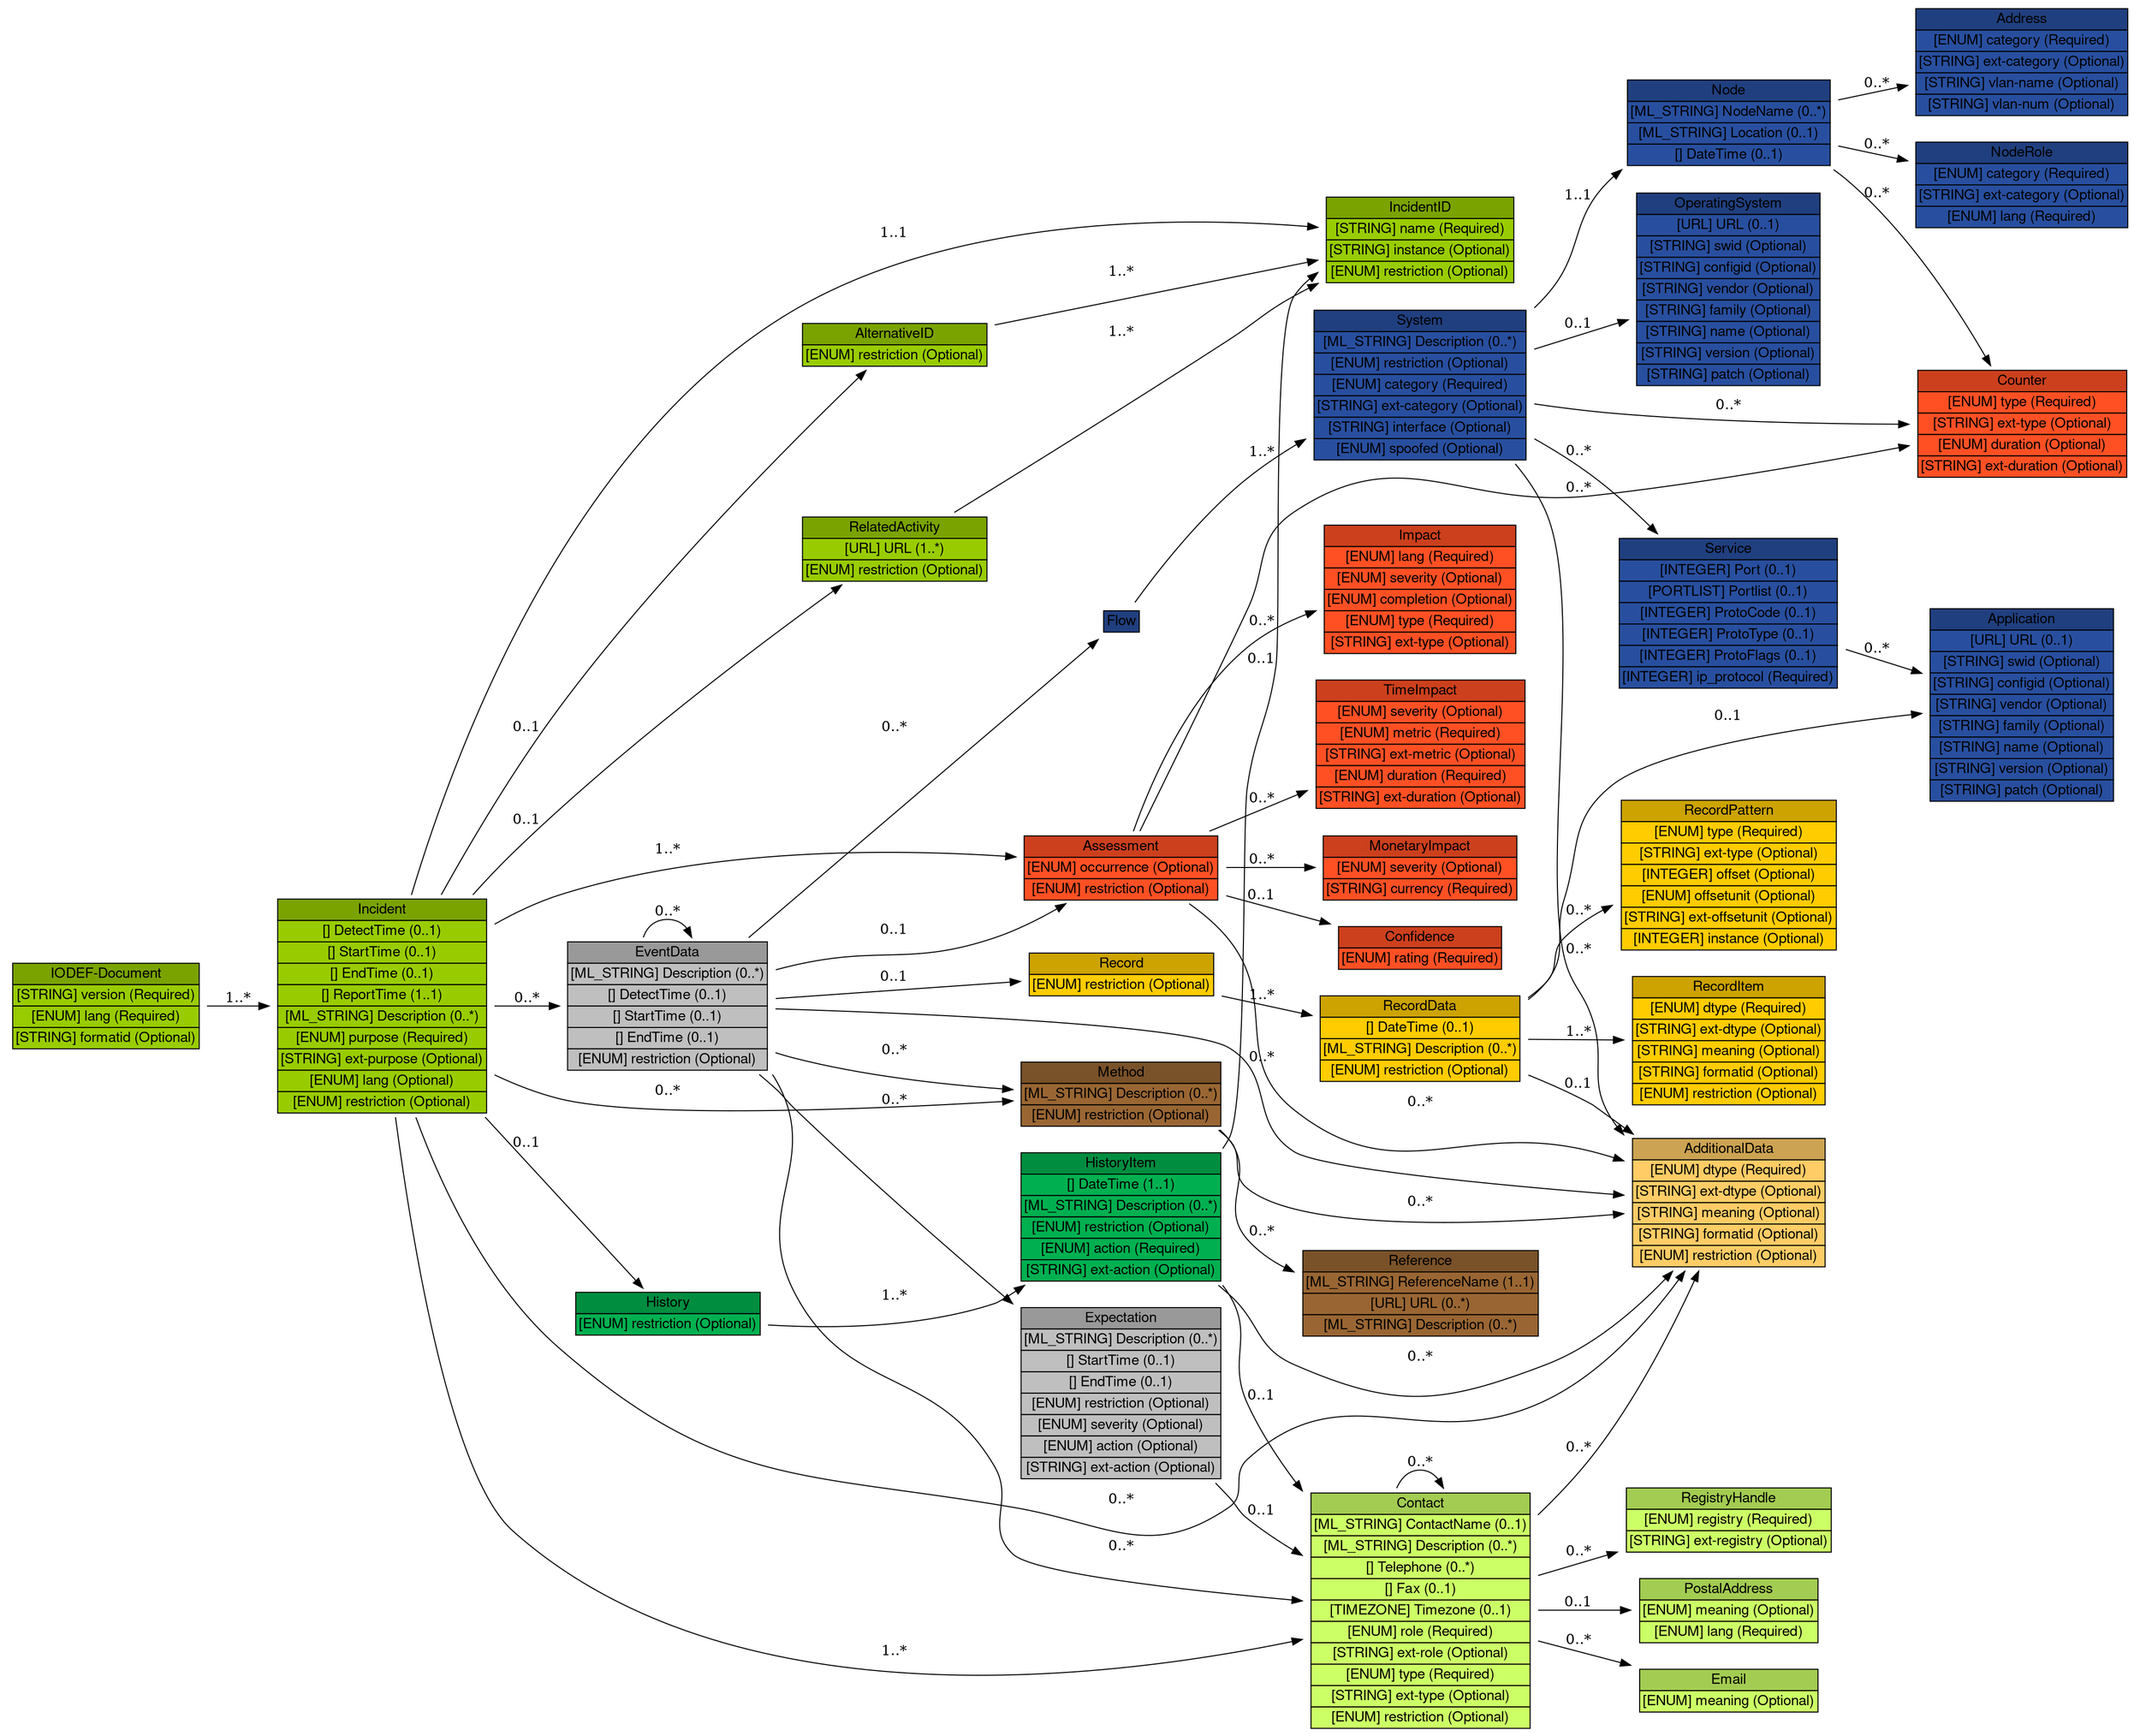 digraph "IODEF-Document" {
	graph [bb="0,0,2065,1690.5",
		rankdir=LR
	];
	node [label="\N"];
	"IODEF-Document"	 [height=1.2778,
		label=<<table BORDER="0" CELLBORDER="1" CELLSPACING="0"> <tr> <td BGCOLOR="#7aa300" HREF="#" TITLE="The IODEF-Document class is the top level class in the IODEF data model. All IODEF documents are an instance of this class. "><FONT FACE="Nimbus Sans L">IODEF-Document</FONT></td> </tr>" %<tr><td BGCOLOR="#99CC00"  HREF="#" TITLE="The IODEF specification version number to which this IODEF document conforms.  The value of this attribute MUST be &quot;1.00&quot;"><FONT FACE="Nimbus Sans L">[STRING] version (Required)</FONT></td></tr>%<tr><td BGCOLOR="#99CC00"  HREF="#" TITLE="A valid language code per RFC 4646 [7] constrained by the definition of &quot;xs:language&quot;.  The interpretation of this code is described in Section 6."><FONT FACE="Nimbus Sans L">[ENUM] lang (Required)</FONT></td></tr>%<tr><td BGCOLOR="#99CC00"  HREF="#" TITLE="A free-form string to convey processing instructions to the recipient of the document.  Its semantics must be negotiated out-of-band."><FONT FACE="Nimbus Sans L">[STRING] formatid (Optional)</FONT></td></tr>%</table>>,
		pos="99,1361.5",
		shape=plaintext,
		width=2.75];
	Incident	 [height=3.0278,
		label=<<table BORDER="0" CELLBORDER="1" CELLSPACING="0"> <tr> <td BGCOLOR="#7aa300" HREF="#" TITLE="Every incident is represented by an instance of the Incident class. This class provides a standardized representation for commonly exchanged incident data. "><FONT FACE="Nimbus Sans L">Incident</FONT></td> </tr>" %<tr><td BGCOLOR="#99CC00"  HREF="#" TITLE="The time the incident was first detected."><FONT FACE="Nimbus Sans L">[] DetectTime (0..1)</FONT></td></tr>%<tr><td BGCOLOR="#99CC00"  HREF="#" TITLE="The time the incident started."><FONT FACE="Nimbus Sans L">[] StartTime (0..1)</FONT></td></tr>%<tr><td BGCOLOR="#99CC00"  HREF="#" TITLE="The time the incident ended."><FONT FACE="Nimbus Sans L">[] EndTime (0..1)</FONT></td></tr>%<tr><td BGCOLOR="#99CC00"  HREF="#" TITLE="The time the incident was reported."><FONT FACE="Nimbus Sans L">[] ReportTime (1..1)</FONT></td></tr>%<tr><td BGCOLOR="#99CC00"  HREF="#" TITLE="A free-form textual description of the incident."><FONT FACE="Nimbus Sans L">[ML_STRING] Description (0..*)</FONT></td></tr>%<tr><td BGCOLOR="#99CC00"  HREF="#" TITLE="The purpose attribute represents the reason why the IODEF document was created.  It is closely related to the Expectation class (Section 3.13).  This attribute is defined as an enumerated list:"><FONT FACE="Nimbus Sans L">[ENUM] purpose (Required)</FONT></td></tr>%<tr><td BGCOLOR="#99CC00"  HREF="#" TITLE="A means by which to extend the purpose attribute.  See Section 5.1."><FONT FACE="Nimbus Sans L">[STRING] ext-purpose (Optional)</FONT></td></tr>%<tr><td BGCOLOR="#99CC00"  HREF="#" TITLE="A valid language code per RFC 4646 [7] constrained by the definition of &quot;xs:language&quot;.  The interpretation of this code is described in Section 6."><FONT FACE="Nimbus Sans L">[ENUM] lang (Optional)</FONT></td></tr>%<tr><td BGCOLOR="#99CC00"  HREF="#" TITLE="This attribute indicates the disclosure guidelines to which the sender expects the recipient to adhere for the information represented in this class and its children.  This guideline provides no security since there are no specified technical means to ensure that the recipient of the document handles the information as the sender requested."><FONT FACE="Nimbus Sans L">[ENUM] restriction (Optional)</FONT></td></tr>%</table>>,
		pos="366.5,1361.5",
		shape=plaintext,
		width=3.0417];
	"IODEF-Document" -> Incident	 [label="1..*",
		lp="227.5,1369",
		pos="e,256.64,1361.5 198.23,1361.5 213.99,1361.5 230.44,1361.5 246.61,1361.5"];
	IncidentID	 [height=1.2778,
		label=<<table BORDER="0" CELLBORDER="1" CELLSPACING="0"> <tr> <td BGCOLOR="#7aa300" HREF="#" TITLE="The IncidentID class represents an incident tracking number that is unique in the context of the CSIRT and identifies the activity characterized in an IODEF Document. This identifier would serve as an index into the CSIRT incident handling system. The combination of the name attribute and the string in the element content MUST be a globally unique identifier describing the activity. Documents generated by a given CSIRT MUST NOT reuse the same value unless they are referencing the same incident. "><FONT FACE="Nimbus Sans L">IncidentID</FONT></td> </tr>" %<tr><td BGCOLOR="#99CC00"  HREF="#" TITLE="An identifier describing the CSIRT that created the document.  In order to have a globally unique CSIRT name, the fully qualified domain name associated with the CSIRT MUST be used."><FONT FACE="Nimbus Sans L">[STRING] name (Required)</FONT></td></tr>%<tr><td BGCOLOR="#99CC00"  HREF="#" TITLE="An identifier referencing a subset of the named incident."><FONT FACE="Nimbus Sans L">[STRING] instance (Optional)</FONT></td></tr>%<tr><td BGCOLOR="#99CC00"  HREF="#" TITLE="This attribute has been defined in Section 3.2."><FONT FACE="Nimbus Sans L">[ENUM] restriction (Optional)</FONT></td></tr>%</table>>,
		pos="1374,1602.5",
		shape=plaintext,
		width=2.7639];
	Incident -> IncidentID	 [label="1..1",
		lp="863.5,1652",
		pos="e,1274.5,1619.4 441.24,1470.7 467.68,1502.8 499.72,1535.4 535,1558.5 624.68,1617.3 659.02,1615.1 765,1631.5 938.09,1658.3 1141.9,\
1638.3 1264.3,1620.9"];
	AlternativeID	 [height=0.69444,
		label=<<table BORDER="0" CELLBORDER="1" CELLSPACING="0"> <tr> <td BGCOLOR="#7aa300" HREF="#" TITLE="The AlternativeID class lists the incident tracking numbers used by CSIRTs, other than the one generating the document, to refer to the identical activity described the IODEF document. A tracking number listed as an AlternativeID references the same incident detected by "><FONT FACE="Nimbus Sans L">AlternativeID</FONT></td> </tr>" %<tr><td BGCOLOR="#99CC00"  HREF="#" TITLE="This attribute has been defined in Section 3.2."><FONT FACE="Nimbus Sans L">[ENUM] restriction (Optional)</FONT></td></tr>%</table>>,
		pos="863.5,1598.5",
		shape=plaintext,
		width=2.7361];
	Incident -> AlternativeID	 [label="0..1",
		lp="505.5,1500",
		pos="e,764.81,1585 476.03,1464.2 482.02,1469.1 488.04,1473.9 494,1478.5 570.24,1536.9 676,1567.5 754.85,1583.1"];
	RelatedActivity	 [height=0.98611,
		label=<<table BORDER="0" CELLBORDER="1" CELLSPACING="0"> <tr> <td BGCOLOR="#7aa300" HREF="#" TITLE="The RelatedActivity class lists either incident tracking numbers of incidents or URLs (not both) that refer to activity related to the one described in the IODEF document. These references may be to local incident tracking numbers or to those of other CSIRTs. "><FONT FACE="Nimbus Sans L">RelatedActivity</FONT></td> </tr>" %<tr><td BGCOLOR="#99CC00"  HREF="#" TITLE="A URL to activity related to this incident."><FONT FACE="Nimbus Sans L">[URL] URL (1..*)</FONT></td></tr>%<tr><td BGCOLOR="#99CC00"  HREF="#" TITLE="This attribute has been defined in Section 3.2."><FONT FACE="Nimbus Sans L">[ENUM] restriction (Optional)</FONT></td></tr>%</table>>,
		pos="863.5,1519.5",
		shape=plaintext,
		width=2.7361];
	Incident -> RelatedActivity	 [label="0..1",
		lp="505.5,1467",
		pos="e,764.91,1514.3 476.04,1439.1 495.04,1450 515.1,1460 535,1467.5 605.42,1493.9 689.25,1506.9 754.59,1513.3"];
	Assessment	 [height=0.98611,
		label=<<table BORDER="0" CELLBORDER="1" CELLSPACING="0"> <tr> <td BGCOLOR="#cc401d" HREF="#" TITLE="The Assessment class describes the technical and non-technical repercussions of the incident on the CSIRT&#39;s constituency. "><FONT FACE="Nimbus Sans L">Assessment</FONT></td> </tr>" %<tr><td BGCOLOR="#FF5024"  HREF="#" TITLE="Specifies whether the assessment is describing actual or potential outcomes.  The default is &quot;actual&quot; and is assumed if not specified."><FONT FACE="Nimbus Sans L">[ENUM] occurrence (Optional)</FONT></td></tr>%<tr><td BGCOLOR="#FF5024"  HREF="#" TITLE="This attribute is defined in Section 3.2."><FONT FACE="Nimbus Sans L">[ENUM] restriction (Optional)</FONT></td></tr>%</table>>,
		pos="1086,676.5",
		shape=plaintext,
		width=2.8472];
	Incident -> Assessment	 [label="1..*",
		lp="641,863",
		pos="e,983.28,684.37 389.84,1252.4 420.18,1120.5 476.26,909.6 535,855.5 657.15,742.99 850.93,701.15 973.14,685.62"];
	AdditionalData	 [height=1.8611,
		label=<<table BORDER="0" CELLBORDER="1" CELLSPACING="0"> <tr> <td BGCOLOR="#cca352" HREF="#" TITLE="The AdditionalData class serves as an extension mechanism for information not otherwise represented in the data model. For relatively simple information, atomic data types (e.g., integers, strings) are provided with a mechanism to annotate their meaning. The class can also be used to extend the data model (and the associated Schema) to support proprietary extensions by encapsulating entire XML documents conforming to another Schema (e.g., IDMEF). A detailed discussion for extending the data model and the schema can be found in Section 5. "><FONT FACE="Nimbus Sans L">AdditionalData</FONT></td> </tr>" %<tr><td BGCOLOR="#FFCC66"  HREF="#" TITLE="The data type of the element content.  The permitted values for this attribute are shown below.  The default value is &quot;string&quot;."><FONT FACE="Nimbus Sans L">[ENUM] dtype (Required)</FONT></td></tr>%<tr><td BGCOLOR="#FFCC66"  HREF="#" TITLE="A means by which to extend the dtype attribute.  See Section 5.1."><FONT FACE="Nimbus Sans L">[STRING] ext-dtype (Optional)</FONT></td></tr>%<tr><td BGCOLOR="#FFCC66"  HREF="#" TITLE="A free-form description of the element content."><FONT FACE="Nimbus Sans L">[STRING] meaning (Optional)</FONT></td></tr>%<tr><td BGCOLOR="#FFCC66"  HREF="#" TITLE="An identifier referencing the format and semantics of the element content."><FONT FACE="Nimbus Sans L">[STRING] formatid (Optional)</FONT></td></tr>%<tr><td BGCOLOR="#FFCC66"  HREF="#" TITLE="This attribute has been defined in Section 3.2."><FONT FACE="Nimbus Sans L">[ENUM] restriction (Optional)</FONT></td></tr>%</table>>,
		pos="1670,1000.5",
		shape=plaintext,
		width=2.8194];
	Incident -> AdditionalData	 [label="0..*",
		lp="1086,340",
		pos="e,1632.9,933.29 372.47,1252.4 389.92,987.53 452.18,332.5 641,332.5 641,332.5 641,332.5 1374,332.5 1429.3,332.5 1458,312.25 1497,\
351.5 1560.3,415.25 1530.5,665.35 1556,751.5 1573.8,811.67 1603.6,875.99 1628.2,924.18"];
	Method	 [height=0.98611,
		label=<<table BORDER="0" CELLBORDER="1" CELLSPACING="0"> <tr> <td BGCOLOR="#7a5229" HREF="#" TITLE="The Method class describes the methodology used by the intruder to perpetrate the events of the incident. This class consists of a list of references describing the attack method and a free form description of the technique. "><FONT FACE="Nimbus Sans L">Method</FONT></td> </tr>" %<tr><td BGCOLOR="#996633"  HREF="#" TITLE="A free-form text description of the methodology used by the intruder."><FONT FACE="Nimbus Sans L">[ML_STRING] Description (0..*)</FONT></td></tr>%<tr><td BGCOLOR="#996633"  HREF="#" TITLE="This attribute is defined in Section 3.2."><FONT FACE="Nimbus Sans L">[ENUM] restriction (Optional)</FONT></td></tr>%</table>>,
		pos="1086,928.5",
		shape=plaintext,
		width=2.9444];
	Incident -> Method	 [label="0..*",
		lp="641,948",
		pos="e,979.8,897.74 378.18,1252.2 395.01,1153.5 435.9,1013 535,940.5 660.59,848.56 849.07,868.62 969.79,895.47"];
	Contact	 [height=3.3194,
		label=<<table BORDER="0" CELLBORDER="1" CELLSPACING="0"> <tr> <td BGCOLOR="#a3cc52" HREF="#" TITLE="The Contact class describes contact information for organizations and personnel involved in the incident. This class allows for the naming of the involved party, specifying contact information for them, and identifying their role in the incident. "><FONT FACE="Nimbus Sans L">Contact</FONT></td> </tr>" %<tr><td BGCOLOR="#CCFF66"  HREF="#" TITLE="The name of the contact.  The contact may either be an organization or a person.  The type attribute disambiguates the semantics."><FONT FACE="Nimbus Sans L">[ML_STRING] ContactName (0..1)</FONT></td></tr>%<tr><td BGCOLOR="#CCFF66"  HREF="#" TITLE="A free-form description of this contact.  In the case of a person, this is often the organizational title of the individual."><FONT FACE="Nimbus Sans L">[ML_STRING] Description (0..*)</FONT></td></tr>%<tr><td BGCOLOR="#CCFF66"  HREF="#" TITLE="The telephone number of the contact."><FONT FACE="Nimbus Sans L">[] Telephone (0..*)</FONT></td></tr>%<tr><td BGCOLOR="#CCFF66"  HREF="#" TITLE="The facsimile telephone number of the contact."><FONT FACE="Nimbus Sans L">[] Fax (0..1)</FONT></td></tr>%<tr><td BGCOLOR="#CCFF66"  HREF="#" TITLE="The timezone in which the contact resides formatted according to Section 2.9."><FONT FACE="Nimbus Sans L">[TIMEZONE] Timezone (0..1)</FONT></td></tr>%<tr><td BGCOLOR="#CCFF66"  HREF="#" TITLE="Indicates the role the contact fulfills.  This attribute is defined as an enumerated list:"><FONT FACE="Nimbus Sans L">[ENUM] role (Required)</FONT></td></tr>%<tr><td BGCOLOR="#CCFF66"  HREF="#" TITLE="A means by which to extend the role attribute. See Section 5.1."><FONT FACE="Nimbus Sans L">[STRING] ext-role (Optional)</FONT></td></tr>%<tr><td BGCOLOR="#CCFF66"  HREF="#" TITLE="Indicates the type of contact being described. This attribute is defined as an enumerated list:"><FONT FACE="Nimbus Sans L">[ENUM] type (Required)</FONT></td></tr>%<tr><td BGCOLOR="#CCFF66"  HREF="#" TITLE="A means by which to extend the type attribute. See Section 5.1."><FONT FACE="Nimbus Sans L">[STRING] ext-type (Optional)</FONT></td></tr>%<tr><td BGCOLOR="#CCFF66"  HREF="#" TITLE="This attribute is defined in Section 3.2."><FONT FACE="Nimbus Sans L">[ENUM] restriction (Optional)</FONT></td></tr>%</table>>,
		pos="1374,1369.5",
		shape=plaintext,
		width=3.1944];
	Incident -> Contact	 [label="1..*",
		lp="863.5,1374",
		pos="e,1259,1368.6 476.24,1362.4 664.97,1363.9 1049.9,1366.9 1248.8,1368.5"];
	EventData	 [height=1.8611,
		label=<<table BORDER="0" CELLBORDER="1" CELLSPACING="0"> <tr> <td BGCOLOR="#999999" HREF="#" TITLE="The EventData class describes a particular event of the incident for a given set of hosts or networks. This description includes the systems from which the activity originated and those targeted, an assessment of the techniques used by the intruder, the impact of the activity on the organization, and any forensic evidence discovered. "><FONT FACE="Nimbus Sans L">EventData</FONT></td> </tr>" %<tr><td BGCOLOR="#bfbfbf"  HREF="#" TITLE="A free-form textual description of the event."><FONT FACE="Nimbus Sans L">[ML_STRING] Description (0..*)</FONT></td></tr>%<tr><td BGCOLOR="#bfbfbf"  HREF="#" TITLE="The time the event was detected."><FONT FACE="Nimbus Sans L">[] DetectTime (0..1)</FONT></td></tr>%<tr><td BGCOLOR="#bfbfbf"  HREF="#" TITLE="The time the event started."><FONT FACE="Nimbus Sans L">[] StartTime (0..1)</FONT></td></tr>%<tr><td BGCOLOR="#bfbfbf"  HREF="#" TITLE="The time the event ended."><FONT FACE="Nimbus Sans L">[] EndTime (0..1)</FONT></td></tr>%<tr><td BGCOLOR="#bfbfbf"  HREF="#" TITLE="This attribute is defined in Section 3.2."><FONT FACE="Nimbus Sans L">[ENUM] restriction (Optional)</FONT></td></tr>%</table>>,
		pos="641,1031.5",
		shape=plaintext,
		width=2.9444];
	Incident -> EventData	 [label="0..*",
		lp="505.5,1214",
		pos="e,585.02,1098.8 457.52,1252.1 497.19,1204.4 542.69,1149.7 578.46,1106.7"];
	History	 [height=0.69444,
		label=<<table BORDER="0" CELLBORDER="1" CELLSPACING="0"> <tr> <td BGCOLOR="#008d40" HREF="#" TITLE="The History class is a log of the significant events or actions performed by the involved parties during the course of handling the incident. "><FONT FACE="Nimbus Sans L">History</FONT></td> </tr>" %<tr><td BGCOLOR="#00B050"  HREF="#" TITLE="This attribute is defined in Section 3.2."><FONT FACE="Nimbus Sans L">[ENUM] restriction (Optional)</FONT></td></tr>%</table>>,
		pos="641,1433.5",
		shape=plaintext,
		width=2.7361];
	Incident -> History	 [label="0..1",
		lp="505.5,1408",
		pos="e,545.67,1408.5 476.17,1390.3 495.85,1395.4 516.31,1400.8 535.85,1405.9"];
	AlternativeID -> IncidentID	 [label="1..*",
		lp="1086,1609",
		pos="e,1274.3,1601.7 962.23,1599.3 1048.7,1600 1174.3,1600.9 1264,1601.6"];
	RelatedActivity -> IncidentID	 [label="1..*",
		lp="1086,1580",
		pos="e,1274.3,1586.3 962.23,1535.6 1048.8,1549.6 1174.6,1570.1 1264.3,1584.7"];
	Impact	 [height=1.8611,
		label=<<table BORDER="0" CELLBORDER="1" CELLSPACING="0"> <tr> <td BGCOLOR="#cc401d" HREF="#" TITLE="The Impact class allows for categorizing and describing the technical impact of the incident on the network of an organization. "><FONT FACE="Nimbus Sans L">Impact</FONT></td> </tr>" %<tr><td BGCOLOR="#FF5024"  HREF="#" TITLE="A valid language code per RFC 4646 [7] constrained by the definition of &quot;xs:language&quot;.  The interpretation of this code is described in Section 6."><FONT FACE="Nimbus Sans L">[ENUM] lang (Required)</FONT></td></tr>%<tr><td BGCOLOR="#FF5024"  HREF="#" TITLE="An estimate of the relative severity of the activity.  The permitted values are shown below.  There is no default value."><FONT FACE="Nimbus Sans L">[ENUM] severity (Optional)</FONT></td></tr>%<tr><td BGCOLOR="#FF5024"  HREF="#" TITLE="An indication whether the described activity was successful.  The permitted values are shown below.  There is no default value."><FONT FACE="Nimbus Sans L">[ENUM] completion (Optional)</FONT></td></tr>%<tr><td BGCOLOR="#FF5024"  HREF="#" TITLE="Classifies the malicious activity into incident categories.  The permitted values are shown below.  The default value is &quot;other&quot;."><FONT FACE="Nimbus Sans L">[ENUM] type (Required)</FONT></td></tr>%<tr><td BGCOLOR="#FF5024"  HREF="#" TITLE="A means by which to extend the type attribute. See Section 5.1."><FONT FACE="Nimbus Sans L">[STRING] ext-type (Optional)</FONT></td></tr>%</table>>,
		pos="1374,427.5",
		shape=plaintext,
		width=2.8333];
	Assessment -> Impact	 [label="0..*",
		lp="1221.5,546",
		pos="e,1271.9,487.71 1115.3,640.78 1146.6,603.88 1198.8,545.84 1251,503.5 1255,500.22 1259.2,496.98 1263.5,493.79"];
	TimeImpact	 [height=1.8611,
		label=<<table BORDER="0" CELLBORDER="1" CELLSPACING="0"> <tr> <td BGCOLOR="#cc401d" HREF="#" TITLE="The TimeImpact class describes the impact of the incident on an organization as a function of time. It provides a way to convey down time and recovery time. "><FONT FACE="Nimbus Sans L">TimeImpact</FONT></td> </tr>" %<tr><td BGCOLOR="#FF5024"  HREF="#" TITLE="An estimate of the relative severity of the activity.  The permitted values are shown below.  There is no default value."><FONT FACE="Nimbus Sans L">[ENUM] severity (Optional)</FONT></td></tr>%<tr><td BGCOLOR="#FF5024"  HREF="#" TITLE="Defines the metric in which the time is expressed.  The permitted values are shown below.  There is no default value."><FONT FACE="Nimbus Sans L">[ENUM] metric (Required)</FONT></td></tr>%<tr><td BGCOLOR="#FF5024"  HREF="#" TITLE="A means by which to extend the metric attribute.  See Section 5.1."><FONT FACE="Nimbus Sans L">[STRING] ext-metric (Optional)</FONT></td></tr>%<tr><td BGCOLOR="#FF5024"  HREF="#" TITLE="Defines a unit of time, that when combined with the metric attribute, fully describes a metric of impact that will be conveyed in the element content.  The permitted values are shown below.  The default value is &quot;hour&quot;."><FONT FACE="Nimbus Sans L">[ENUM] duration (Required)</FONT></td></tr>%<tr><td BGCOLOR="#FF5024"  HREF="#" TITLE="A means by which to extend the duration attribute.  See Section 5.1."><FONT FACE="Nimbus Sans L">[STRING] ext-duration (Optional)</FONT></td></tr>%</table>>,
		pos="1374,737.5",
		shape=plaintext,
		width=3.0417];
	Assessment -> TimeImpact	 [label="0..*",
		lp="1221.5,715",
		pos="e,1264.5,714.3 1188.8,698.26 1210,702.77 1232.7,707.56 1254.5,712.19"];
	MonetaryImpact	 [height=0.98611,
		label=<<table BORDER="0" CELLBORDER="1" CELLSPACING="0"> <tr> <td BGCOLOR="#cc401d" HREF="#" TITLE="The MonetaryImpact class describes the financial impact of the activity on an organization. For example, this impact may consider losses due to the cost of the investigation or recovery, diminished "><FONT FACE="Nimbus Sans L">MonetaryImpact</FONT></td> </tr>" %<tr><td BGCOLOR="#FF5024"  HREF="#" TITLE="An estimate of the relative severity of the activity.  The permitted values are shown below.  There is no default value."><FONT FACE="Nimbus Sans L">[ENUM] severity (Optional)</FONT></td></tr>%<tr><td BGCOLOR="#FF5024"  HREF="#" TITLE="Defines the currency in which the monetary impact is expressed.  The permitted values are defined in ISO 4217:2001, Codes for the representation of currencies and funds [14].  There is no default value."><FONT FACE="Nimbus Sans L">[STRING] currency (Required)</FONT></td></tr>%</table>>,
		pos="1374,616.5",
		shape=plaintext,
		width=2.8333];
	Assessment -> MonetaryImpact	 [label="0..*",
		lp="1221.5,658",
		pos="e,1271.8,637.8 1188.8,655.09 1212.5,650.15 1237.8,644.87 1261.9,639.86"];
	Counter	 [height=1.5694,
		label=<<table BORDER="0" CELLBORDER="1" CELLSPACING="0"> <tr> <td BGCOLOR="#cc401d" HREF="#" TITLE="The Counter class summarize multiple occurrences of some event, or conveys counts or rates on various features (e.g., packets, sessions, events). "><FONT FACE="Nimbus Sans L">Counter</FONT></td> </tr>" %<tr><td BGCOLOR="#FF5024"  HREF="#" TITLE="Specifies the units of the element content."><FONT FACE="Nimbus Sans L">[ENUM] type (Required)</FONT></td></tr>%<tr><td BGCOLOR="#FF5024"  HREF="#" TITLE="A means by which to extend the type attribute. See Section 5.1."><FONT FACE="Nimbus Sans L">[STRING] ext-type (Optional)</FONT></td></tr>%<tr><td BGCOLOR="#FF5024"  HREF="#" TITLE="If present, the Counter class represents a rate rather than a count over the entire event.  In that case, this attribute specifies the denominator of the rate (where the type attribute specified the nominator).  The possible values of this attribute are defined in Section 3.10.2"><FONT FACE="Nimbus Sans L">[ENUM] duration (Optional)</FONT></td></tr>%<tr><td BGCOLOR="#FF5024"  HREF="#" TITLE="A means by which to extend the duration attribute.  See Section 5.1."><FONT FACE="Nimbus Sans L">[STRING] ext-duration (Optional)</FONT></td></tr>%</table>>,
		pos="1954,56.5",
		shape=plaintext,
		width=3.0417];
	Assessment -> Counter	 [label="0..*",
		lp="1526.5,32",
		pos="e,1844.3,33.479 1099.7,640.97 1122,581.78 1166.3,458.86 1192,351.5 1204.1,300.76 1195.6,285.66 1210,235.5 1222.8,190.9 1217.2,171.3 \
1251,139.5 1407.5,-7.8388 1678.3,7.4123 1834.2,31.858"];
	Confidence	 [height=0.69444,
		label=<<table BORDER="0" CELLBORDER="1" CELLSPACING="0"> <tr> <td BGCOLOR="#cc401d" HREF="#" TITLE="The Confidence class represents a best estimate of the validity and accuracy of the described impact (see Section 3.10) of the incident activity. This estimate can be expressed as a category or a numeric calculation. "><FONT FACE="Nimbus Sans L">Confidence</FONT></td> </tr>" %<tr><td BGCOLOR="#FF5024"  HREF="#" TITLE="A rating of the analytical validity of the specified Assessment.  The permitted values are shown below. There is no default value."><FONT FACE="Nimbus Sans L">[ENUM] rating (Required)</FONT></td></tr>%</table>>,
		pos="1374,537.5",
		shape=plaintext,
		width=2.4444];
	Assessment -> Confidence	 [label="0..1",
		lp="1221.5,599",
		pos="e,1285.9,558.42 1133.7,640.78 1165.5,618.3 1209.1,590.12 1251,571.5 1259,567.94 1267.5,564.66 1276.1,561.67"];
	Assessment -> AdditionalData	 [label="0..*",
		lp="1374,857",
		pos="e,1610.6,933.32 1117.6,712.06 1148.3,744.16 1197.9,789.86 1251,813.5 1351.9,858.47 1396.6,803.29 1497,849.5 1536.4,867.64 1573.5,\
897.62 1603.2,926.12"];
	Method -> AdditionalData	 [label="0..*",
		lp="1374,1006",
		pos="e,1568.1,1000.1 1192.2,961.63 1211.6,966.67 1231.8,971.26 1251,974.5 1354.1,991.87 1473.2,997.94 1558,999.91"];
	Reference	 [height=1.2778,
		label=<<table BORDER="0" CELLBORDER="1" CELLSPACING="0"> <tr> <td BGCOLOR="#7a5229" HREF="#" TITLE="The Reference class is a reference to a vulnerability, IDS alert, malware sample, advisory, or attack technique. A reference consists of a name, a URL to this reference, and an optional description. "><FONT FACE="Nimbus Sans L">Reference</FONT></td> </tr>" %<tr><td BGCOLOR="#996633"  HREF="#" TITLE="Name of the reference."><FONT FACE="Nimbus Sans L">[ML_STRING] ReferenceName (1..1)</FONT></td></tr>%<tr><td BGCOLOR="#996633"  HREF="#" TITLE="A URL associated with the reference."><FONT FACE="Nimbus Sans L">[URL] URL (0..*)</FONT></td></tr>%<tr><td BGCOLOR="#996633"  HREF="#" TITLE="A free-form text description of this reference."><FONT FACE="Nimbus Sans L">[ML_STRING] Description (0..*)</FONT></td></tr>%</table>>,
		pos="1374,919.5",
		shape=plaintext,
		width=3.4167];
	Method -> Reference	 [label="0..*",
		lp="1221.5,933",
		pos="e,1250.7,923.35 1192,925.19 1207.8,924.69 1224.3,924.18 1240.6,923.67"];
	Contact -> AdditionalData	 [label="0..*",
		lp="1526.5,1175",
		pos="e,1568.9,1067.7 1481.4,1249.9 1487,1241.5 1492.3,1233 1497,1224.5 1509.8,1201.2 1505.3,1192.2 1515,1167.5 1516,1165 1554.3,1083.5 \
1556,1081.5 1557.9,1079.3 1559.8,1077.1 1561.8,1074.9"];
	Contact -> Contact	 [label="0..*",
		lp="1374,1514.5",
		pos="e,1396.6,1489.2 1351.4,1489.2 1356.1,1500.1 1363.6,1507 1374,1507 1381.1,1507 1386.9,1503.8 1391.4,1498.2"];
	RegistryHandle	 [height=0.98611,
		label=<<table BORDER="0" CELLBORDER="1" CELLSPACING="0"> <tr> <td BGCOLOR="#a3cc52" HREF="#" TITLE="The RegistryHandle class represents a handle into an Internet registry or community-specific database. The handle is specified in the element content and the type attribute specifies the database. "><FONT FACE="Nimbus Sans L">RegistryHandle</FONT></td> </tr>" %<tr><td BGCOLOR="#CCFF66"  HREF="#" TITLE="The database to which the handle belongs.  The default value is &#39;local&#39;.  The possible values are:"><FONT FACE="Nimbus Sans L">[ENUM] registry (Required)</FONT></td></tr>%<tr><td BGCOLOR="#CCFF66"  HREF="#" TITLE="A means by which to extend the registry attribute.  See Section 5.1."><FONT FACE="Nimbus Sans L">[STRING] ext-registry (Optional)</FONT></td></tr>%</table>>,
		pos="1670,1586.5",
		shape=plaintext,
		width=2.9861];
	Contact -> RegistryHandle	 [label="0..*",
		lp="1526.5,1534",
		pos="e,1572.3,1550.9 1487.7,1489.2 1509.2,1508.2 1532.4,1526.5 1556,1541.5 1558.4,1543.1 1560.9,1544.6 1563.5,1546"];
	PostalAddress	 [height=0.98611,
		label=<<table BORDER="0" CELLBORDER="1" CELLSPACING="0"> <tr> <td BGCOLOR="#a3cc52" HREF="#" TITLE="The PostalAddress class specifies a postal address formatted according to the POSTAL data type (Section 2.11). "><FONT FACE="Nimbus Sans L">PostalAddress</FONT></td> </tr>" %<tr><td BGCOLOR="#CCFF66"  HREF="#" TITLE="A free-form description of the element content."><FONT FACE="Nimbus Sans L">[ENUM] meaning (Optional)</FONT></td></tr>%<tr><td BGCOLOR="#CCFF66"  HREF="#" TITLE="A valid language code per RFC 4646 [7] constrained by the definition of &quot;xs:language&quot;.  The interpretation of this code is described in Section 6."><FONT FACE="Nimbus Sans L">[ENUM] lang (Required)</FONT></td></tr>%</table>>,
		pos="1670,1497.5",
		shape=plaintext,
		width=2.6528];
	Contact -> PostalAddress	 [label="0..1",
		lp="1526.5,1452",
		pos="e,1578.7,1461.9 1489.1,1423.1 1511.2,1433.1 1534.3,1443.3 1556,1452.5 1560.4,1454.4 1564.8,1456.2 1569.3,1458.1"];
	Email	 [height=0.69444,
		label=<<table BORDER="0" CELLBORDER="1" CELLSPACING="0"> <tr> <td BGCOLOR="#a3cc52" HREF="#" TITLE="The Email class specifies an email address formatted according to EMAIL data type (Section 2.14). "><FONT FACE="Nimbus Sans L">Email</FONT></td> </tr>" %<tr><td BGCOLOR="#CCFF66"  HREF="#" TITLE="A free-form description of the element content (e.g., hours of coverage for a given number)."><FONT FACE="Nimbus Sans L">[ENUM] meaning (Optional)</FONT></td></tr>%</table>>,
		pos="1670,1665.5",
		shape=plaintext,
		width=2.6528];
	Contact -> Email	 [label="0..*",
		lp="1526.5,1611",
		pos="e,1574.3,1642.4 1456.9,1489.3 1504.5,1558 1555.1,1630.8 1556,1631.5 1559,1633.7 1562.2,1635.7 1565.5,1637.7"];
	EventData -> Assessment	 [label="0..1",
		lp="863.5,935",
		pos="e,1041.4,712.04 725.22,964.31 815.91,891.97 957.36,779.13 1033.4,718.46"];
	EventData -> AdditionalData	 [label="0..*",
		lp="1221.5,1034",
		pos="e,1568.1,1011.9 747.27,1030.8 943.2,1029.4 1354.4,1025.6 1497,1017.5 1516.7,1016.4 1537.7,1014.7 1557.9,1012.9"];
	EventData -> Method	 [label="0..*",
		lp="863.5,989",
		pos="e,979.98,955.04 747.26,986.55 753.21,984.7 759.15,982.99 765,981.5 850.42,959.71 875.22,974 962,958.5 964.67,958.02 967.36,957.52 \
970.08,957"];
	EventData -> Contact	 [label="0..*",
		lp="1086,1340",
		pos="e,1259,1345.9 696.11,1098.7 716.46,1121.3 740.54,1145.8 765,1165.5 851.32,1234.9 876.37,1252.4 980,1291.5 1069.8,1325.4 1097.9,1313.8 \
1192,1332.5 1210.4,1336.2 1229.9,1340.1 1249,1343.9"];
	EventData -> EventData	 [label="0..*",
		lp="641,1124",
		pos="e,664.03,1098.8 617.97,1098.8 621.42,1109.3 629.09,1116.5 641,1116.5 649,1116.5 655.09,1113.3 659.27,1108"];
	Flow	 [height=0.5,
		label=<<table BORDER="0" CELLBORDER="1" CELLSPACING="0"> <tr> <td BGCOLOR="#203f7f" HREF="#" TITLE="The Flow class groups related the source and target hosts. "><FONT FACE="Nimbus Sans L">Flow</FONT></td> </tr>" %</table>>,
		pos="1086,252.5",
		shape=plaintext,
		width=0.75];
	EventData -> Flow	 [label="0..*",
		lp="863.5,770",
		pos="e,1058.6,261.96 722.72,964.48 732.24,953.39 740.76,941.3 747,928.5 779.54,861.8 744.78,833.9 765,762.5 825.62,548.46 827.22,472.19 \
980,310.5 999.08,290.31 1026.8,275.49 1049.1,265.89"];
	Expectation	 [height=2.4444,
		label=<<table BORDER="0" CELLBORDER="1" CELLSPACING="0"> <tr> <td BGCOLOR="#999999" HREF="#" TITLE="The Expectation class conveys to the recipient of the IODEF document the actions the sender is requesting. The scope of the requested action is limited to purview of the EventData class in which this class is aggregated. "><FONT FACE="Nimbus Sans L">Expectation</FONT></td> </tr>" %<tr><td BGCOLOR="#bfbfbf"  HREF="#" TITLE="A free-form description of the desired action(s)."><FONT FACE="Nimbus Sans L">[ML_STRING] Description (0..*)</FONT></td></tr>%<tr><td BGCOLOR="#bfbfbf"  HREF="#" TITLE="The time at which the action should be performed.  A timestamp that is earlier than the ReportTime specified in the Incident class denotes that the expectation should be fulfilled as soon as possible.  The absence of this element leaves the execution of the expectation to the discretion of the recipient."><FONT FACE="Nimbus Sans L">[] StartTime (0..1)</FONT></td></tr>%<tr><td BGCOLOR="#bfbfbf"  HREF="#" TITLE="The time by which the action should be completed. If the action is not carried out by this time, it should no longer be performed."><FONT FACE="Nimbus Sans L">[] EndTime (0..1)</FONT></td></tr>%<tr><td BGCOLOR="#bfbfbf"  HREF="#" TITLE="This attribute is defined in Section 3.2."><FONT FACE="Nimbus Sans L">[ENUM] restriction (Optional)</FONT></td></tr>%<tr><td BGCOLOR="#bfbfbf"  HREF="#" TITLE="Indicates the desired priority of the action. This attribute is an enumerated list with no default value, and the semantics of these relative measures are context dependent."><FONT FACE="Nimbus Sans L">[ENUM] severity (Optional)</FONT></td></tr>%<tr><td BGCOLOR="#bfbfbf"  HREF="#" TITLE="Classifies the type of action requested.  This attribute is an enumerated list with no default value."><FONT FACE="Nimbus Sans L">[ENUM] action (Optional)</FONT></td></tr>%<tr><td BGCOLOR="#bfbfbf"  HREF="#" TITLE="A means by which to extend the action attribute.  See Section 5.1."><FONT FACE="Nimbus Sans L">[STRING] ext-action (Optional)</FONT></td></tr>%</table>>,
		pos="1086,1194.5",
		shape=plaintext,
		width=2.9444];
	EventData -> Expectation	 [label="0..*",
		lp="863.5,1154",
		pos="e,979.63,1155.5 747.02,1070.3 814.17,1094.9 901.04,1126.7 970.02,1152"];
	Record	 [height=0.69444,
		label=<<table BORDER="0" CELLBORDER="1" CELLSPACING="0"> <tr> <td BGCOLOR="#cca300" HREF="#" TITLE="The Record class is a container class for log and audit data that provides supportive information about the incident. The source of this data will often be the output of monitoring tools. These logs should substantiate the activity described in the document. "><FONT FACE="Nimbus Sans L">Record</FONT></td> </tr>" %<tr><td BGCOLOR="#ffcc00"  HREF="#" TITLE="This attribute has been defined in Section 3.2."><FONT FACE="Nimbus Sans L">[ENUM] restriction (Optional)</FONT></td></tr>%</table>>,
		pos="1086,1063.5",
		shape=plaintext,
		width=2.7361];
	EventData -> Record	 [label="0..1",
		lp="863.5,1062",
		pos="e,987.26,1056.4 747.02,1039.1 816.49,1044.1 907.05,1050.6 977.08,1055.7"];
	System	 [height=2.1528,
		label=<<table BORDER="0" CELLBORDER="1" CELLSPACING="0"> <tr> <td BGCOLOR="#203f7f" HREF="#" TITLE="The System class describes a system or network involved in an event. The systems or networks represented by this class are categorized according to the role they played in the incident through the category attribute. The value of this category attribute dictates the semantics of the aggregated classes in the System class. If the category attribute has a value of &quot;source&quot;, then the aggregated classes denote the machine and service from which the activity is originating. With a category attribute value of &quot;target&quot; or &quot;intermediary&quot;, then the machine or service is the one targeted in the activity. A value of &quot;sensor&quot; dictates that this System was part of an instrumentation to monitor the network. "><FONT FACE="Nimbus Sans L">System</FONT></td> </tr>" %<tr><td BGCOLOR="#284f9f"  HREF="#" TITLE="A free-form text description of the System."><FONT FACE="Nimbus Sans L">[ML_STRING] Description (0..*)</FONT></td></tr>%<tr><td BGCOLOR="#284f9f"  HREF="#" TITLE="This attribute is defined in Section 3.2."><FONT FACE="Nimbus Sans L">[ENUM] restriction (Optional)</FONT></td></tr>%<tr><td BGCOLOR="#284f9f"  HREF="#" TITLE="Classifies the role the host or network played in the incident.  The possible values are:"><FONT FACE="Nimbus Sans L">[ENUM] category (Required)</FONT></td></tr>%<tr><td BGCOLOR="#284f9f"  HREF="#" TITLE="A means by which to extend the category attribute.  See Section 5.1."><FONT FACE="Nimbus Sans L">[STRING] ext-category (Optional)</FONT></td></tr>%<tr><td BGCOLOR="#284f9f"  HREF="#" TITLE="Specifies the interface on which the event(s) on this System originated.  If the Node class specifies a network rather than a host, this attribute has no meaning."><FONT FACE="Nimbus Sans L">[STRING] interface (Optional)</FONT></td></tr>%<tr><td BGCOLOR="#284f9f"  HREF="#" TITLE="An indication of confidence in whether this System was the true target or attacking host.  The permitted values for this attribute are shown below.  The default value is &quot;unknown&quot;."><FONT FACE="Nimbus Sans L">[ENUM] spoofed (Optional)</FONT></td></tr>%</table>>,
		pos="1374,226.5",
		shape=plaintext,
		width=3.0833];
	Flow -> System	 [label="1..*",
		lp="1221.5,249",
		pos="e,1262.8,236.54 1113.1,250.05 1145.2,247.16 1200.8,242.13 1252.5,237.47"];
	System -> Counter	 [label="0..*",
		lp="1670,73",
		pos="e,1844.5,39.224 1439,148.62 1470.6,116.59 1511.4,82.968 1556,65.5 1644.6,30.802 1752.9,30.808 1834.2,38.233"];
	System -> AdditionalData	 [label="0..*",
		lp="1526.5,311",
		pos="e,1630.5,933.33 1485,268.36 1509.6,279.84 1530.5,292.23 1538,303.5 1565.6,345.01 1544.4,703.05 1556,751.5 1570.5,812.32 1600.2,876.37 \
1625.7,924.28"];
	"Node"	 [height=1.2778,
		label=<<table BORDER="0" CELLBORDER="1" CELLSPACING="0"> <tr> <td BGCOLOR="#203f7f" HREF="#" TITLE="The Node class names a system (e.g., PC, router) or network. "><FONT FACE="Nimbus Sans L">Node</FONT></td> </tr>" %<tr><td BGCOLOR="#284f9f"  HREF="#" TITLE="The name of the Node (e.g., fully qualified domain name).  This information MUST be provided if no Address information is given."><FONT FACE="Nimbus Sans L">[ML_STRING] NodeName (0..*)</FONT></td></tr>%<tr><td BGCOLOR="#284f9f"  HREF="#" TITLE="A free-from description of the physical location of the equipment."><FONT FACE="Nimbus Sans L">[ML_STRING] Location (0..1)</FONT></td></tr>%<tr><td BGCOLOR="#284f9f"  HREF="#" TITLE="A timestamp of when the resolution between the name and address was performed.  This information SHOULD be provided if both an Address and NodeName are specified."><FONT FACE="Nimbus Sans L">[] DateTime (0..1)</FONT></td></tr>%</table>>,
		pos="1670,351.5",
		shape=plaintext,
		width=2.9583];
	System -> "Node"	 [label="1..1",
		lp="1526.5,235",
		pos="e,1565.1,305.17 1485.1,208.18 1504.2,210.1 1522.8,215.73 1538,227.5 1562.7,246.64 1536.2,271.32 1556,295.5 1556.6,296.25 1557.2,\
296.98 1557.9,297.71"];
	Service	 [height=2.1528,
		label=<<table BORDER="0" CELLBORDER="1" CELLSPACING="0"> <tr> <td BGCOLOR="#203f7f" HREF="#" TITLE="The Service class describes a network service of a host or network. The service is identified by specific port or list of ports, along with the application listening on that port. "><FONT FACE="Nimbus Sans L">Service</FONT></td> </tr>" %<tr><td BGCOLOR="#284f9f"  HREF="#" TITLE="A port number."><FONT FACE="Nimbus Sans L">[INTEGER] Port (0..1)</FONT></td></tr>%<tr><td BGCOLOR="#284f9f"  HREF="#" TITLE="A list of port numbers formatted according to Section 2.10."><FONT FACE="Nimbus Sans L">[PORTLIST] Portlist (0..1)</FONT></td></tr>%<tr><td BGCOLOR="#284f9f"  HREF="#" TITLE="A layer-4 protocol-specific code field (e.g., ICMP code field)."><FONT FACE="Nimbus Sans L">[INTEGER] ProtoCode (0..1)</FONT></td></tr>%<tr><td BGCOLOR="#284f9f"  HREF="#" TITLE="A layer-4 protocol specific type field (e.g., ICMP type field)."><FONT FACE="Nimbus Sans L">[INTEGER] ProtoType (0..1)</FONT></td></tr>%<tr><td BGCOLOR="#284f9f"  HREF="#" TITLE="A layer-4 protocol specific flag field (e.g., TCP flag field)."><FONT FACE="Nimbus Sans L">[INTEGER] ProtoFlags (0..1)</FONT></td></tr>%<tr><td BGCOLOR="#284f9f"  HREF="#" TITLE="The IANA protocol number."><FONT FACE="Nimbus Sans L">[INTEGER] ip_protocol (Required)</FONT></td></tr>%</table>>,
		pos="1670,665.5",
		shape=plaintext,
		width=3.1667];
	System -> Service	 [label="0..*",
		lp="1526.5,273",
		pos="e,1628.7,587.75 1485.4,233.95 1505.3,240.16 1524.1,250.05 1538,265.5 1559.1,288.99 1547.6,376.06 1556,406.5 1572.5,465.99 1600.3,\
529.49 1624.3,578.73"];
	OperatingSystem	 [height=2.7361,
		label=<<table BORDER="0" CELLBORDER="1" CELLSPACING="0"> <tr> <td BGCOLOR="#203f7f" HREF="#" TITLE="The OperatingSystem class describes the operating system running on a System. The definition is identical to the Application class (Section 3.17.1). "><FONT FACE="Nimbus Sans L">OperatingSystem</FONT></td> </tr>" %<tr><td BGCOLOR="#284f9f"  HREF="#" TITLE="A URL describing the application."><FONT FACE="Nimbus Sans L">[URL] URL (0..1)</FONT></td></tr>%<tr><td BGCOLOR="#284f9f"  HREF="#" TITLE="An identifier that can be used to reference this software."><FONT FACE="Nimbus Sans L">[STRING] swid (Optional)</FONT></td></tr>%<tr><td BGCOLOR="#284f9f"  HREF="#" TITLE="An identifier that can be used to reference a particular configuration of this software."><FONT FACE="Nimbus Sans L">[STRING] configid (Optional)</FONT></td></tr>%<tr><td BGCOLOR="#284f9f"  HREF="#" TITLE="Vendor name of the software."><FONT FACE="Nimbus Sans L">[STRING] vendor (Optional)</FONT></td></tr>%<tr><td BGCOLOR="#284f9f"  HREF="#" TITLE="Family of the software."><FONT FACE="Nimbus Sans L">[STRING] family (Optional)</FONT></td></tr>%<tr><td BGCOLOR="#284f9f"  HREF="#" TITLE="Name of the software."><FONT FACE="Nimbus Sans L">[STRING] name (Optional)</FONT></td></tr>%<tr><td BGCOLOR="#284f9f"  HREF="#" TITLE="Version of the software."><FONT FACE="Nimbus Sans L">[STRING] version (Optional)</FONT></td></tr>%<tr><td BGCOLOR="#284f9f"  HREF="#" TITLE="Patch or service pack level of the software."><FONT FACE="Nimbus Sans L">[STRING] patch (Optional)</FONT></td></tr>%</table>>,
		pos="1670,188.5",
		shape=plaintext,
		width=2.7083];
	System -> OperatingSystem	 [label="0..1",
		lp="1526.5,197",
		pos="e,1572.2,185.42 1485.1,194.61 1495.1,192.55 1505.2,190.79 1515,189.5 1530.1,187.5 1546.1,186.34 1561.9,185.74"];
	"Node" -> Counter	 [label="0..*",
		lp="1813.5,282",
		pos="e,1924.6,113.1 1771.2,305.33 1775.7,302.2 1780,298.93 1784,295.5 1841.5,246.63 1889.4,174.26 1919.5,121.97"];
	Address	 [height=1.5694,
		label=<<table BORDER="0" CELLBORDER="1" CELLSPACING="0"> <tr> <td BGCOLOR="#203f7f" HREF="#" TITLE="The Address class represents a hardware (layer-2), network (layer-3), or application (layer-7) address. "><FONT FACE="Nimbus Sans L">Address</FONT></td> </tr>" %<tr><td BGCOLOR="#284f9f"  HREF="#" TITLE="The type of address represented.  The permitted values for this attribute are shown below.  The default value is &quot;ipv4-addr&quot;."><FONT FACE="Nimbus Sans L">[ENUM] category (Required)</FONT></td></tr>%<tr><td BGCOLOR="#284f9f"  HREF="#" TITLE="A means by which to extend the category attribute.  See Section 5.1."><FONT FACE="Nimbus Sans L">[STRING] ext-category (Optional)</FONT></td></tr>%<tr><td BGCOLOR="#284f9f"  HREF="#" TITLE="The name of the Virtual LAN to which the address belongs."><FONT FACE="Nimbus Sans L">[STRING] vlan-name (Optional)</FONT></td></tr>%<tr><td BGCOLOR="#284f9f"  HREF="#" TITLE="The number of the Virtual LAN to which the address belongs."><FONT FACE="Nimbus Sans L">[STRING] vlan-num (Optional)</FONT></td></tr>%</table>>,
		pos="1954,411.5",
		shape=plaintext,
		width=3.0833];
	"Node" -> Address	 [label="0..*",
		lp="1813.5,391",
		pos="e,1842.6,387.96 1776.6,374.01 1794.8,377.87 1814,381.91 1832.6,385.85"];
	NodeRole	 [height=1.2778,
		label=<<table BORDER="0" CELLBORDER="1" CELLSPACING="0"> <tr> <td BGCOLOR="#203f7f" HREF="#" TITLE="The NodeRole class describes the intended function performed by a particular host. "><FONT FACE="Nimbus Sans L">NodeRole</FONT></td> </tr>" %<tr><td BGCOLOR="#284f9f"  HREF="#" TITLE="Functionality provided by a node."><FONT FACE="Nimbus Sans L">[ENUM] category (Required)</FONT></td></tr>%<tr><td BGCOLOR="#284f9f"  HREF="#" TITLE="A means by which to extend the category attribute.  See Section 5.1."><FONT FACE="Nimbus Sans L">[STRING] ext-category (Optional)</FONT></td></tr>%<tr><td BGCOLOR="#284f9f"  HREF="#" TITLE="A valid language code per RFC 4646 [7] constrained by the definition of &quot;xs:language&quot;.  The interpretation of this code is described in Section 6."><FONT FACE="Nimbus Sans L">[ENUM] lang (Required)</FONT></td></tr>%</table>>,
		pos="1954,290.5",
		shape=plaintext,
		width=3.0833];
	"Node" -> NodeRole	 [label="0..*",
		lp="1813.5,331",
		pos="e,1842.6,314.43 1776.6,328.61 1794.8,324.69 1814,320.58 1832.6,316.58"];
	Application	 [height=2.7361,
		label=<<table BORDER="0" CELLBORDER="1" CELLSPACING="0"> <tr> <td BGCOLOR="#203f7f" HREF="#" TITLE="The Application class describes an application running on a System providing a Service. "><FONT FACE="Nimbus Sans L">Application</FONT></td> </tr>" %<tr><td BGCOLOR="#284f9f"  HREF="#" TITLE="A URL describing the application."><FONT FACE="Nimbus Sans L">[URL] URL (0..1)</FONT></td></tr>%<tr><td BGCOLOR="#284f9f"  HREF="#" TITLE="An identifier that can be used to reference this software."><FONT FACE="Nimbus Sans L">[STRING] swid (Optional)</FONT></td></tr>%<tr><td BGCOLOR="#284f9f"  HREF="#" TITLE="An identifier that can be used to reference a particular configuration of this software."><FONT FACE="Nimbus Sans L">[STRING] configid (Optional)</FONT></td></tr>%<tr><td BGCOLOR="#284f9f"  HREF="#" TITLE="Vendor name of the software."><FONT FACE="Nimbus Sans L">[STRING] vendor (Optional)</FONT></td></tr>%<tr><td BGCOLOR="#284f9f"  HREF="#" TITLE="Family of the software."><FONT FACE="Nimbus Sans L">[STRING] family (Optional)</FONT></td></tr>%<tr><td BGCOLOR="#284f9f"  HREF="#" TITLE="Name of the software."><FONT FACE="Nimbus Sans L">[STRING] name (Optional)</FONT></td></tr>%<tr><td BGCOLOR="#284f9f"  HREF="#" TITLE="Version of the software."><FONT FACE="Nimbus Sans L">[STRING] version (Optional)</FONT></td></tr>%<tr><td BGCOLOR="#284f9f"  HREF="#" TITLE="Patch or service pack level of the software."><FONT FACE="Nimbus Sans L">[STRING] patch (Optional)</FONT></td></tr>%</table>>,
		pos="1954,986.5",
		shape=plaintext,
		width=2.7083];
	Service -> Application	 [label="0..*",
		lp="1813.5,844",
		pos="e,1866.8,887.91 1738.7,743.21 1775.1,784.34 1820.4,835.46 1860,880.21"];
	Expectation -> Contact	 [label="0..1",
		lp="1221.5,1290",
		pos="e,1258.5,1299.3 1192,1258.9 1210.8,1270.3 1230.5,1282.3 1249.7,1294"];
	RecordData	 [height=1.2778,
		label=<<table BORDER="0" CELLBORDER="1" CELLSPACING="0"> <tr> <td BGCOLOR="#cca300" HREF="#" TITLE="The RecordData class groups log or audit data from a given sensor (e.g., IDS, firewall log) and provides a way to annotate the output. "><FONT FACE="Nimbus Sans L">RecordData</FONT></td> </tr>" %<tr><td BGCOLOR="#ffcc00"  HREF="#" TITLE="Timestamp of the RecordItem data."><FONT FACE="Nimbus Sans L">[] DateTime (0..1)</FONT></td></tr>%<tr><td BGCOLOR="#ffcc00"  HREF="#" TITLE="Free-form textual description of the provided RecordItem data.  At minimum, this description should convey the significance of the provided RecordItem data."><FONT FACE="Nimbus Sans L">[ML_STRING] Description (0..*)</FONT></td></tr>%<tr><td BGCOLOR="#ffcc00"  HREF="#" TITLE="This attribute has been defined in Section 3.2."><FONT FACE="Nimbus Sans L">[ENUM] restriction (Optional)</FONT></td></tr>%</table>>,
		pos="1374,1169.5",
		shape=plaintext,
		width=2.9444];
	Record -> RecordData	 [label="1..*",
		lp="1221.5,1081",
		pos="e,1267.8,1123.7 1184.7,1056.3 1201.9,1058.8 1218.7,1064 1233,1073.5 1247.9,1083.4 1238.3,1096.9 1251,1109.5 1253.8,1112.3 1256.8,\
1115 1259.9,1117.5"];
	RecordData -> AdditionalData	 [label="0..1",
		lp="1526.5,1107",
		pos="e,1568.2,1067.2 1470.9,1123.5 1479.8,1118.9 1488.6,1114.2 1497,1109.5 1517.5,1098.1 1538.9,1085.3 1559.5,1072.6"];
	RecordData -> Application	 [label="0..1",
		lp="1670,1120",
		pos="e,1856.2,1045.3 1480.4,1136.8 1499.6,1130.8 1519.4,1124.5 1538,1118.5 1546,1115.9 1547.8,1114.5 1556,1112.5 1655.7,1088.2 1686.7,\
1108.9 1784,1076.5 1805.1,1069.5 1826.8,1060 1847.2,1049.8"];
	RecordPattern	 [height=2.1528,
		label=<<table BORDER="0" CELLBORDER="1" CELLSPACING="0"> <tr> <td BGCOLOR="#cca300" HREF="#" TITLE="The RecordPattern class describes where in the content of the RecordItem relevant information can be found. It provides a way to reference subsets of information, identified by a pattern, in a large log file, audit trail, or forensic data. "><FONT FACE="Nimbus Sans L">RecordPattern</FONT></td> </tr>" %<tr><td BGCOLOR="#ffcc00"  HREF="#" TITLE="Describes the type of pattern being specified in the element content.  The default is &quot;regex&quot;."><FONT FACE="Nimbus Sans L">[ENUM] type (Required)</FONT></td></tr>%<tr><td BGCOLOR="#ffcc00"  HREF="#" TITLE="A means by which to extend the type attribute. See Section 5.1."><FONT FACE="Nimbus Sans L">[STRING] ext-type (Optional)</FONT></td></tr>%<tr><td BGCOLOR="#ffcc00"  HREF="#" TITLE="Amount of units (determined by the offsetunit attribute) to seek into the RecordItem data before matching the pattern."><FONT FACE="Nimbus Sans L">[INTEGER] offset (Optional)</FONT></td></tr>%<tr><td BGCOLOR="#ffcc00"  HREF="#" TITLE="Describes the units of the offset attribute. The default is &quot;line&quot;."><FONT FACE="Nimbus Sans L">[ENUM] offsetunit (Optional)</FONT></td></tr>%<tr><td BGCOLOR="#ffcc00"  HREF="#" TITLE="A means by which to extend the offsetunit attribute.  See Section 5.1."><FONT FACE="Nimbus Sans L">[STRING] ext-offsetunit (Optional)</FONT></td></tr>%<tr><td BGCOLOR="#ffcc00"  HREF="#" TITLE="Number of types to apply the specified pattern."><FONT FACE="Nimbus Sans L">[INTEGER] instance (Optional)</FONT></td></tr>%</table>>,
		pos="1670,1366.5",
		shape=plaintext,
		width=3.125];
	RecordData -> RecordPattern	 [label="0..*",
		lp="1526.5,1275",
		pos="e,1567,1288.7 1456.8,1215.7 1470.4,1223.7 1484.2,1232.2 1497,1240.5 1517.3,1253.7 1538.4,1268.3 1558.6,1282.8"];
	RecordItem	 [height=1.8611,
		label=<<table BORDER="0" CELLBORDER="1" CELLSPACING="0"> <tr> <td BGCOLOR="#cca300" HREF="#" TITLE="The RecordItem class provides a way to incorporate relevant logs, audit trails, or forensic data to support the conclusions made during the course of analyzing the incident. The class supports both the direct encapsulation of the data, as well as, provides primitives to reference data stored elsewhere. "><FONT FACE="Nimbus Sans L">RecordItem</FONT></td> </tr>" %<tr><td BGCOLOR="#ffcc00"  HREF="#" TITLE="The data type of the element content.  The permitted values for this attribute are shown below.  The default value is &quot;string&quot;."><FONT FACE="Nimbus Sans L">[ENUM] dtype (Required)</FONT></td></tr>%<tr><td BGCOLOR="#ffcc00"  HREF="#" TITLE="A means by which to extend the dtype attribute.  See Section 5.1."><FONT FACE="Nimbus Sans L">[STRING] ext-dtype (Optional)</FONT></td></tr>%<tr><td BGCOLOR="#ffcc00"  HREF="#" TITLE="A free-form description of the element content."><FONT FACE="Nimbus Sans L">[STRING] meaning (Optional)</FONT></td></tr>%<tr><td BGCOLOR="#ffcc00"  HREF="#" TITLE="An identifier referencing the format and semantics of the element content."><FONT FACE="Nimbus Sans L">[STRING] formatid (Optional)</FONT></td></tr>%<tr><td BGCOLOR="#ffcc00"  HREF="#" TITLE="This attribute has been defined in Section 3.2."><FONT FACE="Nimbus Sans L">[ENUM] restriction (Optional)</FONT></td></tr>%</table>>,
		pos="1670,1203.5",
		shape=plaintext,
		width=2.8194];
	RecordData -> RecordItem	 [label="1..*",
		lp="1526.5,1196",
		pos="e,1568.2,1191.8 1480,1181.7 1505.4,1184.6 1532.5,1187.7 1558.1,1190.6"];
	HistoryItem	 [height=1.8611,
		label=<<table BORDER="0" CELLBORDER="1" CELLSPACING="0"> <tr> <td BGCOLOR="#008d40" HREF="#" TITLE="The HistoryItem class is an entry in the History (Section 3.11) log that documents a particular action or event that occurred in the course of handling the incident. The details of the entry are a free-form description, but each can be categorized with the type attribute. "><FONT FACE="Nimbus Sans L">HistoryItem</FONT></td> </tr>" %<tr><td BGCOLOR="#00B050"  HREF="#" TITLE="Timestamp of this entry in the history log (e.g., when the action described in the Description was taken)."><FONT FACE="Nimbus Sans L">[] DateTime (1..1)</FONT></td></tr>%<tr><td BGCOLOR="#00B050"  HREF="#" TITLE="A free-form textual description of the action or event."><FONT FACE="Nimbus Sans L">[ML_STRING] Description (0..*)</FONT></td></tr>%<tr><td BGCOLOR="#00B050"  HREF="#" TITLE="This attribute has been defined in Section 3.2."><FONT FACE="Nimbus Sans L">[ENUM] restriction (Optional)</FONT></td></tr>%<tr><td BGCOLOR="#00B050"  HREF="#" TITLE="Classifies a performed action or occurrence documented in this history log entry.  As activity will likely have been instigated either through a previously conveyed expectation or internal investigation, this attribute is identical to the category attribute of the Expectation class.  The difference is only one of tense.  When an action is in this class, it has been completed.  See Section 3.13."><FONT FACE="Nimbus Sans L">[ENUM] action (Required)</FONT></td></tr>%<tr><td BGCOLOR="#00B050"  HREF="#" TITLE="A means by which to extend the action attribute.  See Section 5.1."><FONT FACE="Nimbus Sans L">[STRING] ext-action (Optional)</FONT></td></tr>%</table>>,
		pos="1086,1456.5",
		shape=plaintext,
		width=2.9444];
	History -> HistoryItem	 [label="1..*",
		lp="863.5,1458",
		pos="e,979.75,1451 739.76,1438.6 807.61,1442.1 897.96,1446.8 969.36,1450.5"];
	HistoryItem -> IncidentID	 [label="0..1",
		lp="1221.5,1538",
		pos="e,1283.8,1556.3 1192,1509.8 1205.8,1516.7 1219.7,1523.8 1233,1530.5 1246.5,1537.3 1260.7,1544.5 1274.6,1551.7"];
	HistoryItem -> AdditionalData	 [label="0..*",
		lp="1374,1107",
		pos="e,1568.2,1045.8 1164.4,1389.4 1174.9,1377.6 1184.5,1364.8 1192,1351.5 1220.1,1301.3 1208.8,1138.6 1251,1099.5 1298.4,1055.7 1475.9,\
1072.9 1538,1055.5 1544.8,1053.6 1551.8,1051.4 1558.7,1049.1"];
	HistoryItem -> Contact	 [label="0..1",
		lp="1221.5,1426",
		pos="e,1258.5,1404.4 1192,1424.5 1210.5,1418.9 1230,1413 1248.9,1407.3"];
}
